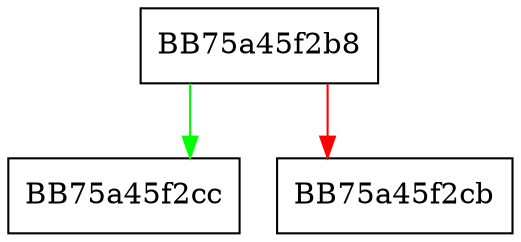 digraph sqlite3StatusHighwater {
  node [shape="box"];
  graph [splines=ortho];
  BB75a45f2b8 -> BB75a45f2cc [color="green"];
  BB75a45f2b8 -> BB75a45f2cb [color="red"];
}